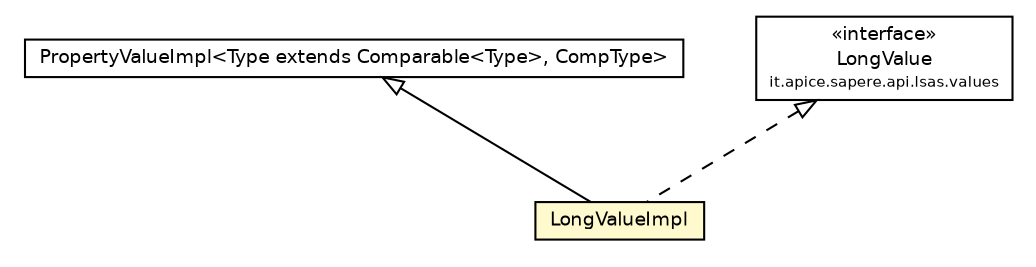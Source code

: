 #!/usr/local/bin/dot
#
# Class diagram 
# Generated by UmlGraph version 4.4 (http://www.spinellis.gr/sw/umlgraph)
#

digraph G {
	edge [fontname="Helvetica",fontsize=10,labelfontname="Helvetica",labelfontsize=10];
	node [fontname="Helvetica",fontsize=10,shape=plaintext];
	// it.apice.sapere.api.lsas.values.impl.PropertyValueImpl<Type extends java.lang.Comparable<Type>, CompType>
	c4209 [label=<<table border="0" cellborder="1" cellspacing="0" cellpadding="2" port="p" href="./PropertyValueImpl.html">
		<tr><td><table border="0" cellspacing="0" cellpadding="1">
			<tr><td> PropertyValueImpl&lt;Type extends Comparable&lt;Type&gt;, CompType&gt; </td></tr>
		</table></td></tr>
		</table>>, fontname="Helvetica", fontcolor="black", fontsize=9.0];
	// it.apice.sapere.api.lsas.values.impl.LongValueImpl
	c4211 [label=<<table border="0" cellborder="1" cellspacing="0" cellpadding="2" port="p" bgcolor="lemonChiffon" href="./LongValueImpl.html">
		<tr><td><table border="0" cellspacing="0" cellpadding="1">
			<tr><td> LongValueImpl </td></tr>
		</table></td></tr>
		</table>>, fontname="Helvetica", fontcolor="black", fontsize=9.0];
	//it.apice.sapere.api.lsas.values.impl.LongValueImpl extends it.apice.sapere.api.lsas.values.impl.PropertyValueImpl<java.lang.Long, it.apice.sapere.api.lsas.values.LongValue>
	c4209:p -> c4211:p [dir=back,arrowtail=empty];
	//it.apice.sapere.api.lsas.values.impl.LongValueImpl implements it.apice.sapere.api.lsas.values.LongValue
	c4218:p -> c4211:p [dir=back,arrowtail=empty,style=dashed];
	// it.apice.sapere.api.lsas.values.LongValue
	c4218 [label=<<table border="0" cellborder="1" cellspacing="0" cellpadding="2" port="p" href="http://java.sun.com/j2se/1.4.2/docs/api/it/apice/sapere/api/lsas/values/LongValue.html">
		<tr><td><table border="0" cellspacing="0" cellpadding="1">
			<tr><td> &laquo;interface&raquo; </td></tr>
			<tr><td> LongValue </td></tr>
			<tr><td><font point-size="7.0"> it.apice.sapere.api.lsas.values </font></td></tr>
		</table></td></tr>
		</table>>, fontname="Helvetica", fontcolor="black", fontsize=9.0];
}

